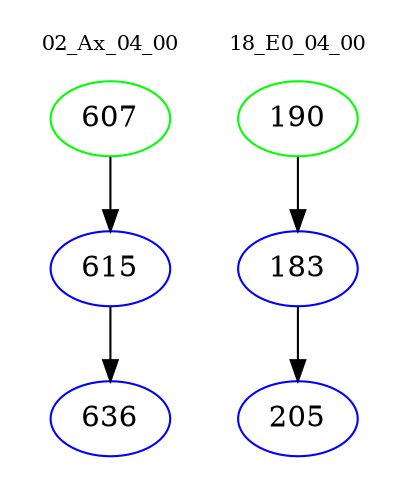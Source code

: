 digraph{
subgraph cluster_0 {
color = white
label = "02_Ax_04_00";
fontsize=10;
T0_607 [label="607", color="green"]
T0_607 -> T0_615 [color="black"]
T0_615 [label="615", color="blue"]
T0_615 -> T0_636 [color="black"]
T0_636 [label="636", color="blue"]
}
subgraph cluster_1 {
color = white
label = "18_E0_04_00";
fontsize=10;
T1_190 [label="190", color="green"]
T1_190 -> T1_183 [color="black"]
T1_183 [label="183", color="blue"]
T1_183 -> T1_205 [color="black"]
T1_205 [label="205", color="blue"]
}
}
